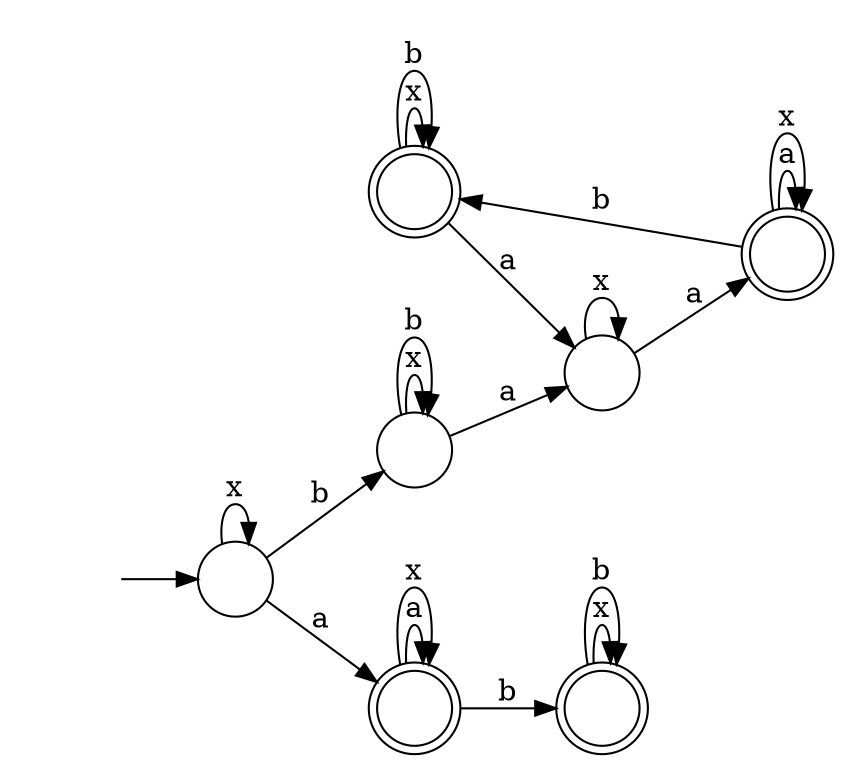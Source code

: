 digraph Automaton {
  rankdir = LR;
  0 [shape=doublecircle,label=""];
  0 -> 4 [label="a"]
  0 -> 0 [label="x"]
  0 -> 0 [label="b"]
  1 [shape=doublecircle,label=""];
  1 -> 1 [label="x"]
  1 -> 1 [label="b"]
  2 [shape=doublecircle,label=""];
  2 -> 2 [label="a"]
  2 -> 2 [label="x"]
  2 -> 0 [label="b"]
  3 [shape=circle,label=""];
  3 -> 4 [label="a"]
  3 -> 3 [label="x"]
  3 -> 3 [label="b"]
  4 [shape=circle,label=""];
  4 -> 2 [label="a"]
  4 -> 4 [label="x"]
  5 [shape=circle,label=""];
  initial [shape=plaintext,label=""];
  initial -> 5
  5 -> 6 [label="a"]
  5 -> 5 [label="x"]
  5 -> 3 [label="b"]
  6 [shape=doublecircle,label=""];
  6 -> 6 [label="a"]
  6 -> 6 [label="x"]
  6 -> 1 [label="b"]
}
